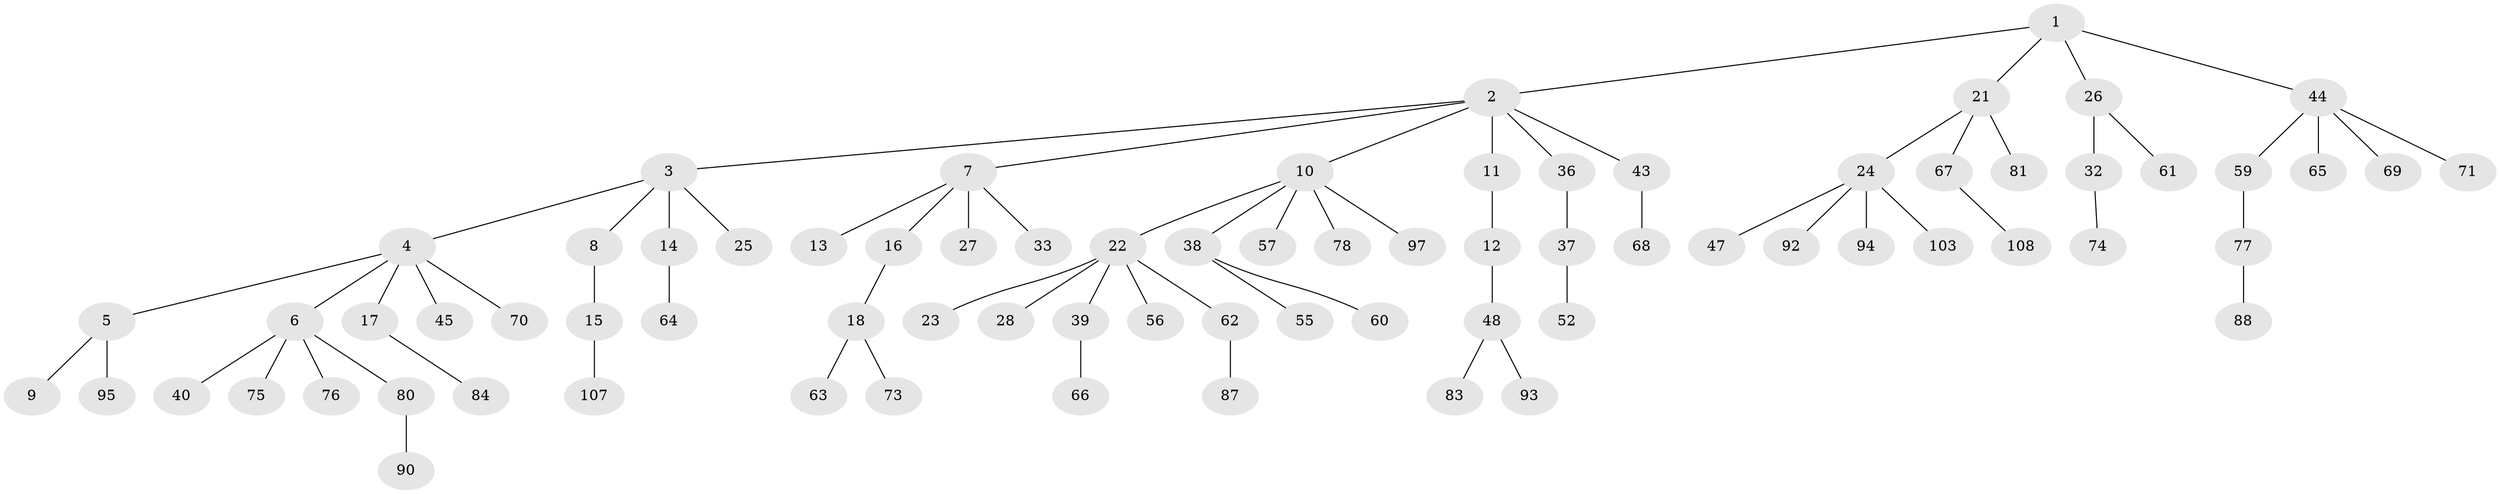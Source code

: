 // original degree distribution, {5: 0.05504587155963303, 8: 0.009174311926605505, 7: 0.009174311926605505, 3: 0.11009174311926606, 4: 0.01834862385321101, 6: 0.01834862385321101, 2: 0.27522935779816515, 1: 0.5045871559633027}
// Generated by graph-tools (version 1.1) at 2025/11/02/27/25 16:11:27]
// undirected, 76 vertices, 75 edges
graph export_dot {
graph [start="1"]
  node [color=gray90,style=filled];
  1 [super="+98"];
  2 [super="+51"];
  3;
  4 [super="+41"];
  5 [super="+91"];
  6 [super="+30"];
  7 [super="+53"];
  8 [super="+19"];
  9 [super="+100"];
  10 [super="+20"];
  11;
  12 [super="+96"];
  13 [super="+86"];
  14 [super="+58"];
  15 [super="+42"];
  16;
  17 [super="+31"];
  18 [super="+34"];
  21 [super="+50"];
  22 [super="+29"];
  23 [super="+82"];
  24;
  25 [super="+106"];
  26 [super="+54"];
  27 [super="+35"];
  28;
  32;
  33;
  36;
  37;
  38 [super="+109"];
  39 [super="+46"];
  40;
  43;
  44;
  45;
  47 [super="+105"];
  48 [super="+49"];
  52;
  55;
  56;
  57;
  59;
  60;
  61 [super="+72"];
  62;
  63;
  64;
  65 [super="+89"];
  66;
  67 [super="+79"];
  68;
  69;
  70;
  71 [super="+102"];
  73 [super="+85"];
  74 [super="+104"];
  75 [super="+99"];
  76;
  77;
  78;
  80 [super="+101"];
  81;
  83;
  84;
  87;
  88;
  90;
  92;
  93;
  94;
  95;
  97;
  103;
  107;
  108;
  1 -- 2;
  1 -- 21;
  1 -- 26;
  1 -- 44;
  2 -- 3;
  2 -- 7;
  2 -- 10;
  2 -- 11;
  2 -- 36;
  2 -- 43;
  3 -- 4;
  3 -- 8;
  3 -- 14;
  3 -- 25;
  4 -- 5;
  4 -- 6;
  4 -- 17;
  4 -- 45;
  4 -- 70;
  5 -- 9;
  5 -- 95;
  6 -- 76;
  6 -- 80;
  6 -- 40;
  6 -- 75;
  7 -- 13;
  7 -- 16;
  7 -- 27;
  7 -- 33;
  8 -- 15;
  10 -- 38;
  10 -- 57;
  10 -- 97;
  10 -- 78;
  10 -- 22;
  11 -- 12;
  12 -- 48;
  14 -- 64;
  15 -- 107;
  16 -- 18;
  17 -- 84;
  18 -- 73;
  18 -- 63;
  21 -- 24;
  21 -- 67;
  21 -- 81;
  22 -- 23;
  22 -- 28;
  22 -- 39;
  22 -- 62;
  22 -- 56;
  24 -- 47;
  24 -- 92;
  24 -- 94;
  24 -- 103;
  26 -- 32;
  26 -- 61;
  32 -- 74;
  36 -- 37;
  37 -- 52;
  38 -- 55;
  38 -- 60;
  39 -- 66;
  43 -- 68;
  44 -- 59;
  44 -- 65;
  44 -- 69;
  44 -- 71;
  48 -- 83;
  48 -- 93;
  59 -- 77;
  62 -- 87;
  67 -- 108;
  77 -- 88;
  80 -- 90;
}
